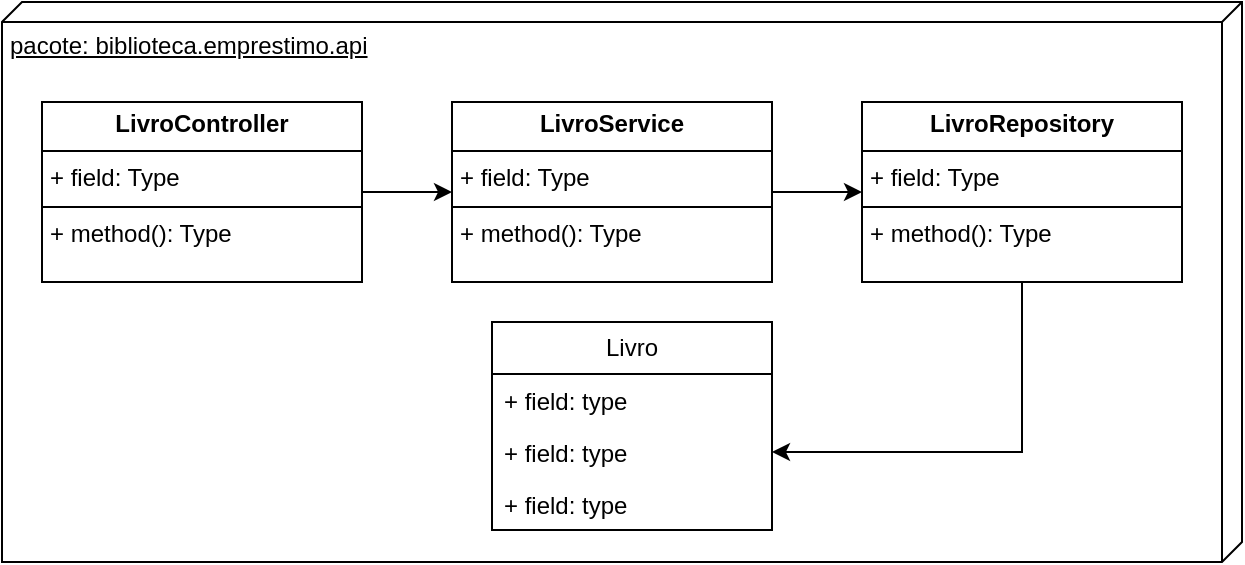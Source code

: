 <mxfile version="27.1.4">
  <diagram name="Page-1" id="ZTKaImX4KBgKc-rb9riB">
    <mxGraphModel dx="1360" dy="765" grid="1" gridSize="10" guides="1" tooltips="1" connect="1" arrows="1" fold="1" page="1" pageScale="1" pageWidth="850" pageHeight="1100" math="0" shadow="0">
      <root>
        <mxCell id="0" />
        <mxCell id="1" parent="0" />
        <mxCell id="r1XqcB0PvGjMKnDUeGIn-73" value="pacote: biblioteca.emprestimo.api" style="verticalAlign=top;align=left;spacingTop=8;spacingLeft=2;spacingRight=12;shape=cube;size=10;direction=south;fontStyle=4;html=1;whiteSpace=wrap;" vertex="1" parent="1">
          <mxGeometry x="30" y="20" width="620" height="280" as="geometry" />
        </mxCell>
        <mxCell id="r1XqcB0PvGjMKnDUeGIn-84" style="edgeStyle=orthogonalEdgeStyle;rounded=0;orthogonalLoop=1;jettySize=auto;html=1;entryX=0;entryY=0.5;entryDx=0;entryDy=0;" edge="1" parent="1" source="r1XqcB0PvGjMKnDUeGIn-75" target="r1XqcB0PvGjMKnDUeGIn-76">
          <mxGeometry relative="1" as="geometry" />
        </mxCell>
        <mxCell id="r1XqcB0PvGjMKnDUeGIn-75" value="&lt;p style=&quot;margin:0px;margin-top:4px;text-align:center;&quot;&gt;&lt;b&gt;LivroController&lt;/b&gt;&lt;/p&gt;&lt;hr size=&quot;1&quot; style=&quot;border-style:solid;&quot;&gt;&lt;p style=&quot;margin:0px;margin-left:4px;&quot;&gt;+ field: Type&lt;/p&gt;&lt;hr size=&quot;1&quot; style=&quot;border-style:solid;&quot;&gt;&lt;p style=&quot;margin:0px;margin-left:4px;&quot;&gt;+ method(): Type&lt;/p&gt;" style="verticalAlign=top;align=left;overflow=fill;html=1;whiteSpace=wrap;" vertex="1" parent="1">
          <mxGeometry x="50" y="70" width="160" height="90" as="geometry" />
        </mxCell>
        <mxCell id="r1XqcB0PvGjMKnDUeGIn-83" style="edgeStyle=orthogonalEdgeStyle;rounded=0;orthogonalLoop=1;jettySize=auto;html=1;entryX=0;entryY=0.5;entryDx=0;entryDy=0;" edge="1" parent="1" source="r1XqcB0PvGjMKnDUeGIn-76" target="r1XqcB0PvGjMKnDUeGIn-77">
          <mxGeometry relative="1" as="geometry" />
        </mxCell>
        <mxCell id="r1XqcB0PvGjMKnDUeGIn-76" value="&lt;p style=&quot;margin:0px;margin-top:4px;text-align:center;&quot;&gt;&lt;b&gt;LivroService&lt;/b&gt;&lt;/p&gt;&lt;hr size=&quot;1&quot; style=&quot;border-style:solid;&quot;&gt;&lt;p style=&quot;margin:0px;margin-left:4px;&quot;&gt;+ field: Type&lt;/p&gt;&lt;hr size=&quot;1&quot; style=&quot;border-style:solid;&quot;&gt;&lt;p style=&quot;margin:0px;margin-left:4px;&quot;&gt;+ method(): Type&lt;/p&gt;" style="verticalAlign=top;align=left;overflow=fill;html=1;whiteSpace=wrap;" vertex="1" parent="1">
          <mxGeometry x="255" y="70" width="160" height="90" as="geometry" />
        </mxCell>
        <mxCell id="r1XqcB0PvGjMKnDUeGIn-82" style="edgeStyle=orthogonalEdgeStyle;rounded=0;orthogonalLoop=1;jettySize=auto;html=1;entryX=1;entryY=0.5;entryDx=0;entryDy=0;" edge="1" parent="1" source="r1XqcB0PvGjMKnDUeGIn-77" target="r1XqcB0PvGjMKnDUeGIn-80">
          <mxGeometry relative="1" as="geometry" />
        </mxCell>
        <mxCell id="r1XqcB0PvGjMKnDUeGIn-77" value="&lt;p style=&quot;margin:0px;margin-top:4px;text-align:center;&quot;&gt;&lt;b&gt;LivroRepository&lt;/b&gt;&lt;/p&gt;&lt;hr size=&quot;1&quot; style=&quot;border-style:solid;&quot;&gt;&lt;p style=&quot;margin:0px;margin-left:4px;&quot;&gt;+ field: Type&lt;/p&gt;&lt;hr size=&quot;1&quot; style=&quot;border-style:solid;&quot;&gt;&lt;p style=&quot;margin:0px;margin-left:4px;&quot;&gt;+ method(): Type&lt;/p&gt;" style="verticalAlign=top;align=left;overflow=fill;html=1;whiteSpace=wrap;" vertex="1" parent="1">
          <mxGeometry x="460" y="70" width="160" height="90" as="geometry" />
        </mxCell>
        <mxCell id="r1XqcB0PvGjMKnDUeGIn-78" value="Livro" style="swimlane;fontStyle=0;childLayout=stackLayout;horizontal=1;startSize=26;fillColor=none;horizontalStack=0;resizeParent=1;resizeParentMax=0;resizeLast=0;collapsible=1;marginBottom=0;whiteSpace=wrap;html=1;" vertex="1" parent="1">
          <mxGeometry x="275" y="180" width="140" height="104" as="geometry" />
        </mxCell>
        <mxCell id="r1XqcB0PvGjMKnDUeGIn-79" value="+ field: type" style="text;strokeColor=none;fillColor=none;align=left;verticalAlign=top;spacingLeft=4;spacingRight=4;overflow=hidden;rotatable=0;points=[[0,0.5],[1,0.5]];portConstraint=eastwest;whiteSpace=wrap;html=1;" vertex="1" parent="r1XqcB0PvGjMKnDUeGIn-78">
          <mxGeometry y="26" width="140" height="26" as="geometry" />
        </mxCell>
        <mxCell id="r1XqcB0PvGjMKnDUeGIn-80" value="+ field: type" style="text;strokeColor=none;fillColor=none;align=left;verticalAlign=top;spacingLeft=4;spacingRight=4;overflow=hidden;rotatable=0;points=[[0,0.5],[1,0.5]];portConstraint=eastwest;whiteSpace=wrap;html=1;" vertex="1" parent="r1XqcB0PvGjMKnDUeGIn-78">
          <mxGeometry y="52" width="140" height="26" as="geometry" />
        </mxCell>
        <mxCell id="r1XqcB0PvGjMKnDUeGIn-81" value="+ field: type" style="text;strokeColor=none;fillColor=none;align=left;verticalAlign=top;spacingLeft=4;spacingRight=4;overflow=hidden;rotatable=0;points=[[0,0.5],[1,0.5]];portConstraint=eastwest;whiteSpace=wrap;html=1;" vertex="1" parent="r1XqcB0PvGjMKnDUeGIn-78">
          <mxGeometry y="78" width="140" height="26" as="geometry" />
        </mxCell>
      </root>
    </mxGraphModel>
  </diagram>
</mxfile>
